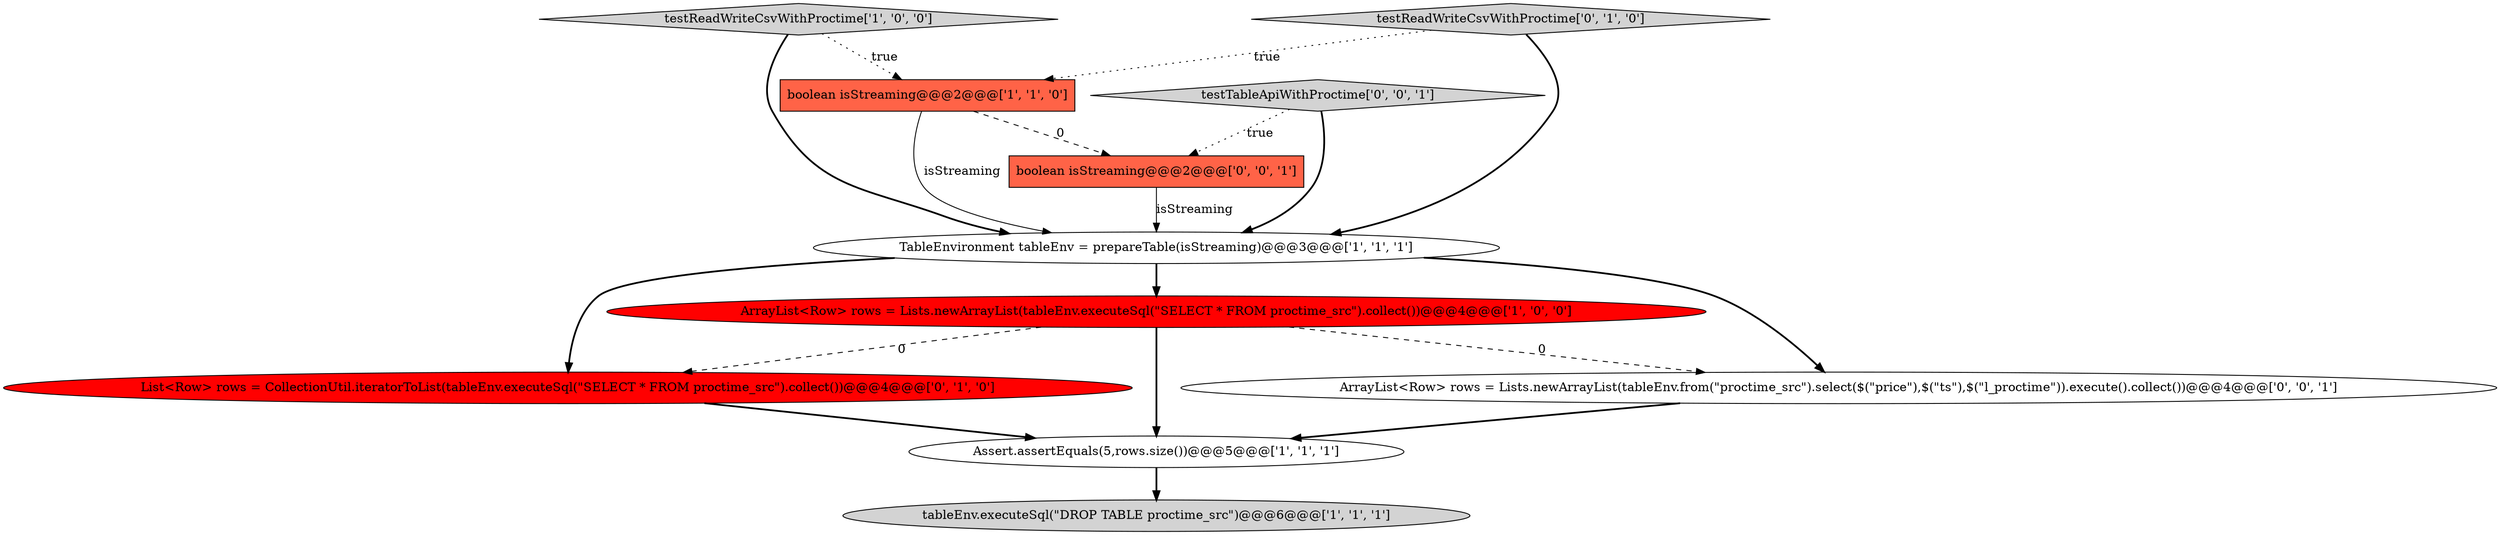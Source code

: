 digraph {
1 [style = filled, label = "testReadWriteCsvWithProctime['1', '0', '0']", fillcolor = lightgray, shape = diamond image = "AAA0AAABBB1BBB"];
3 [style = filled, label = "boolean isStreaming@@@2@@@['1', '1', '0']", fillcolor = tomato, shape = box image = "AAA0AAABBB1BBB"];
7 [style = filled, label = "testReadWriteCsvWithProctime['0', '1', '0']", fillcolor = lightgray, shape = diamond image = "AAA0AAABBB2BBB"];
4 [style = filled, label = "ArrayList<Row> rows = Lists.newArrayList(tableEnv.executeSql(\"SELECT * FROM proctime_src\").collect())@@@4@@@['1', '0', '0']", fillcolor = red, shape = ellipse image = "AAA1AAABBB1BBB"];
0 [style = filled, label = "Assert.assertEquals(5,rows.size())@@@5@@@['1', '1', '1']", fillcolor = white, shape = ellipse image = "AAA0AAABBB1BBB"];
9 [style = filled, label = "boolean isStreaming@@@2@@@['0', '0', '1']", fillcolor = tomato, shape = box image = "AAA0AAABBB3BBB"];
8 [style = filled, label = "ArrayList<Row> rows = Lists.newArrayList(tableEnv.from(\"proctime_src\").select($(\"price\"),$(\"ts\"),$(\"l_proctime\")).execute().collect())@@@4@@@['0', '0', '1']", fillcolor = white, shape = ellipse image = "AAA0AAABBB3BBB"];
2 [style = filled, label = "tableEnv.executeSql(\"DROP TABLE proctime_src\")@@@6@@@['1', '1', '1']", fillcolor = lightgray, shape = ellipse image = "AAA0AAABBB1BBB"];
5 [style = filled, label = "TableEnvironment tableEnv = prepareTable(isStreaming)@@@3@@@['1', '1', '1']", fillcolor = white, shape = ellipse image = "AAA0AAABBB1BBB"];
6 [style = filled, label = "List<Row> rows = CollectionUtil.iteratorToList(tableEnv.executeSql(\"SELECT * FROM proctime_src\").collect())@@@4@@@['0', '1', '0']", fillcolor = red, shape = ellipse image = "AAA1AAABBB2BBB"];
10 [style = filled, label = "testTableApiWithProctime['0', '0', '1']", fillcolor = lightgray, shape = diamond image = "AAA0AAABBB3BBB"];
1->5 [style = bold, label=""];
8->0 [style = bold, label=""];
3->5 [style = solid, label="isStreaming"];
9->5 [style = solid, label="isStreaming"];
5->8 [style = bold, label=""];
7->5 [style = bold, label=""];
6->0 [style = bold, label=""];
4->8 [style = dashed, label="0"];
10->5 [style = bold, label=""];
5->6 [style = bold, label=""];
4->6 [style = dashed, label="0"];
10->9 [style = dotted, label="true"];
7->3 [style = dotted, label="true"];
3->9 [style = dashed, label="0"];
5->4 [style = bold, label=""];
4->0 [style = bold, label=""];
0->2 [style = bold, label=""];
1->3 [style = dotted, label="true"];
}
